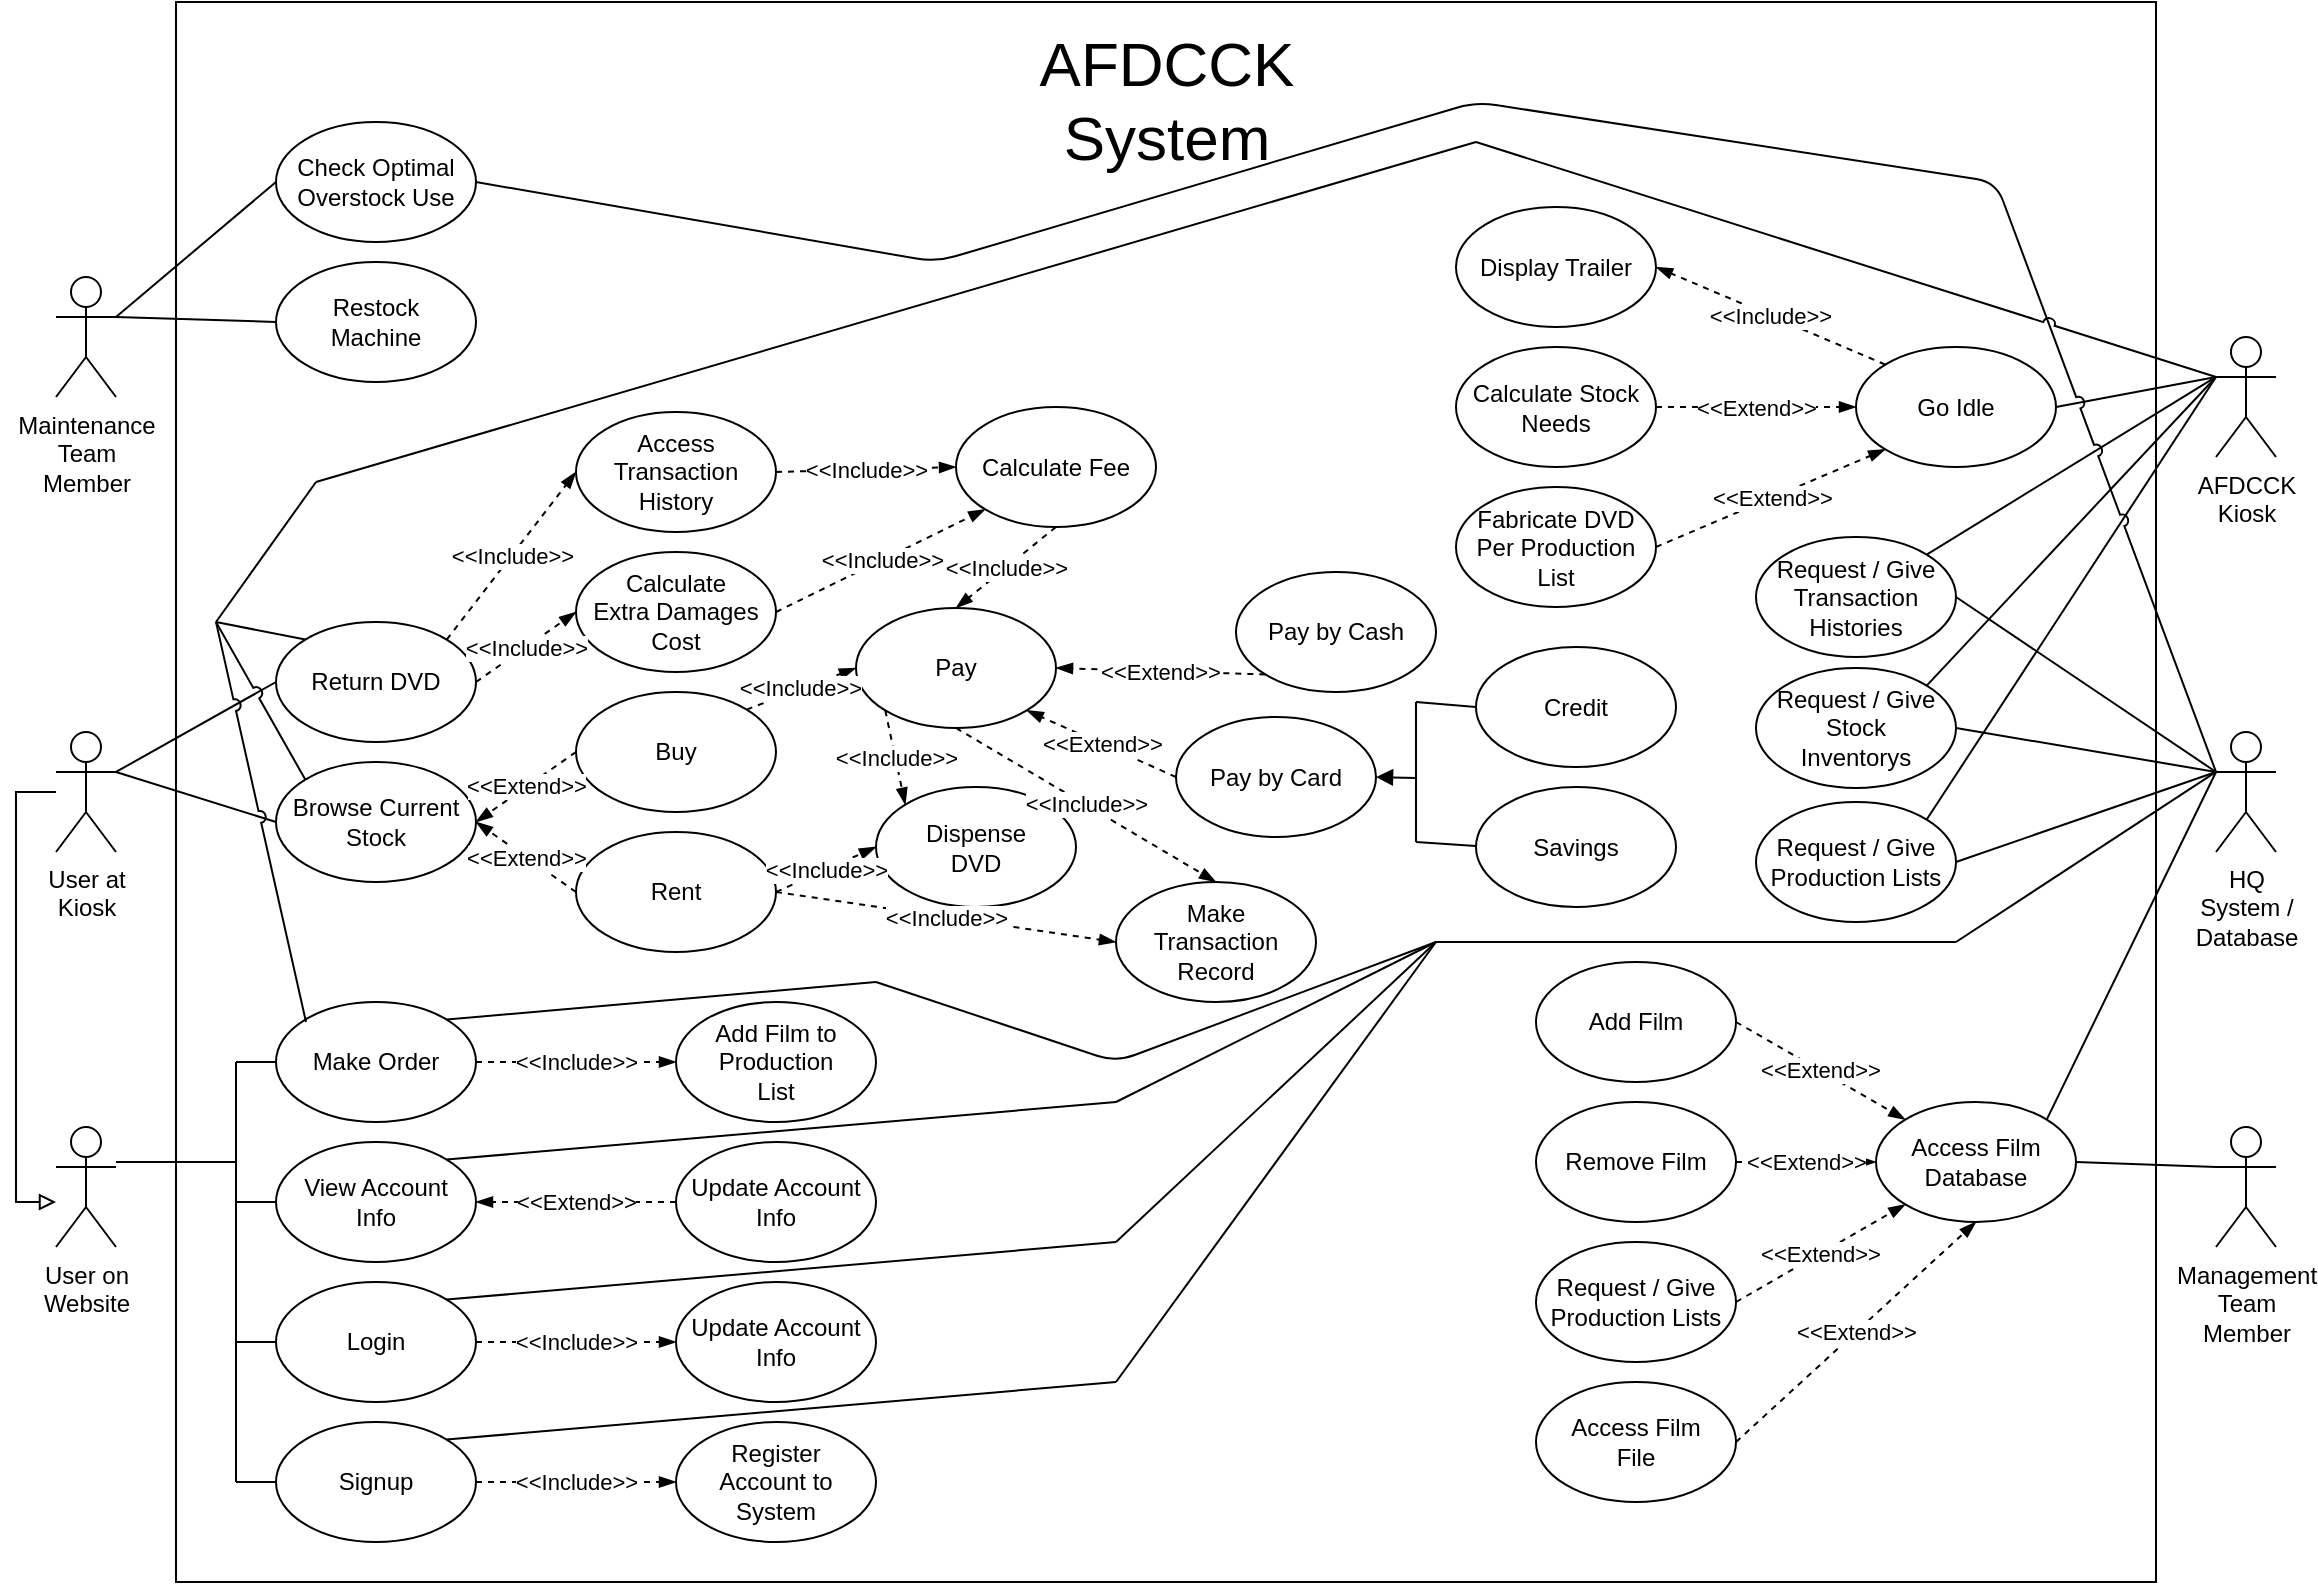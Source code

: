 <mxfile version="11.1.4" type="device"><diagram id="HNkk9e8adSGjgti0aT9R" name="Page-1"><mxGraphModel dx="541" dy="867" grid="1" gridSize="10" guides="1" tooltips="1" connect="1" arrows="1" fold="1" page="1" pageScale="1" pageWidth="1169" pageHeight="827" math="0" shadow="0"><root><mxCell id="0"/><mxCell id="1" parent="0"/><mxCell id="YvB0VrbZcB2iBfjgmgOs-208" value="" style="whiteSpace=wrap;html=1;fillColor=none;" parent="1" vertex="1"><mxGeometry x="90" y="20" width="990" height="790" as="geometry"/></mxCell><mxCell id="YvB0VrbZcB2iBfjgmgOs-154" value="Remove Film" style="ellipse;whiteSpace=wrap;html=1;" parent="1" vertex="1"><mxGeometry x="770" y="570" width="100" height="60" as="geometry"/></mxCell><mxCell id="YvB0VrbZcB2iBfjgmgOs-83" value="Request / Give&lt;br&gt;Production Lists" style="ellipse;whiteSpace=wrap;html=1;" parent="1" vertex="1"><mxGeometry x="880" y="420" width="100" height="60" as="geometry"/></mxCell><mxCell id="YvB0VrbZcB2iBfjgmgOs-55" value="Return DVD" style="ellipse;whiteSpace=wrap;html=1;" parent="1" vertex="1"><mxGeometry x="140" y="330" width="100" height="60" as="geometry"/></mxCell><mxCell id="YvB0VrbZcB2iBfjgmgOs-41" value="HQ&lt;br&gt;System /&lt;br&gt;Database" style="shape=umlActor;verticalLabelPosition=bottom;labelBackgroundColor=#ffffff;verticalAlign=top;html=1;outlineConnect=0;" parent="1" vertex="1"><mxGeometry x="1110" y="385" width="30" height="60" as="geometry"/></mxCell><mxCell id="YvB0VrbZcB2iBfjgmgOs-40" value="Management&lt;br&gt;Team&lt;br&gt;Member" style="shape=umlActor;verticalLabelPosition=bottom;labelBackgroundColor=#ffffff;verticalAlign=top;html=1;outlineConnect=0;" parent="1" vertex="1"><mxGeometry x="1110" y="582.5" width="30" height="60" as="geometry"/></mxCell><mxCell id="YvB0VrbZcB2iBfjgmgOs-2" value="AFDCCK&lt;br&gt;Kiosk" style="shape=umlActor;verticalLabelPosition=bottom;labelBackgroundColor=#ffffff;verticalAlign=top;html=1;outlineConnect=0;" parent="1" vertex="1"><mxGeometry x="1110" y="187.5" width="30" height="60" as="geometry"/></mxCell><mxCell id="YvB0VrbZcB2iBfjgmgOs-5" value="Maintenance&lt;br&gt;Team&lt;br&gt;Member" style="shape=umlActor;verticalLabelPosition=bottom;labelBackgroundColor=#ffffff;verticalAlign=top;html=1;outlineConnect=0;" parent="1" vertex="1"><mxGeometry x="30" y="157.5" width="30" height="60" as="geometry"/></mxCell><mxCell id="YvB0VrbZcB2iBfjgmgOs-16" value="User on&lt;br&gt;Website" style="shape=umlActor;verticalLabelPosition=bottom;labelBackgroundColor=#ffffff;verticalAlign=top;html=1;outlineConnect=0;" parent="1" vertex="1"><mxGeometry x="30" y="582.5" width="30" height="60" as="geometry"/></mxCell><mxCell id="YvB0VrbZcB2iBfjgmgOs-46" style="edgeStyle=elbowEdgeStyle;rounded=0;orthogonalLoop=1;jettySize=auto;html=1;endArrow=block;endFill=0;" parent="1" source="YvB0VrbZcB2iBfjgmgOs-35" edge="1"><mxGeometry relative="1" as="geometry"><mxPoint x="30" y="620" as="targetPoint"/><Array as="points"><mxPoint x="10" y="380"/></Array></mxGeometry></mxCell><mxCell id="YvB0VrbZcB2iBfjgmgOs-35" value="User at&lt;br&gt;Kiosk" style="shape=umlActor;verticalLabelPosition=bottom;labelBackgroundColor=#ffffff;verticalAlign=top;html=1;outlineConnect=0;" parent="1" vertex="1"><mxGeometry x="30" y="385" width="30" height="60" as="geometry"/></mxCell><mxCell id="YvB0VrbZcB2iBfjgmgOs-38" value="&lt;font style=&quot;font-size: 31px&quot;&gt;AFDCCK&lt;br&gt;System&lt;/font&gt;" style="text;html=1;resizable=0;points=[];autosize=1;align=center;verticalAlign=top;spacingTop=-4;" parent="1" vertex="1"><mxGeometry x="515" y="30" width="140" height="40" as="geometry"/></mxCell><mxCell id="YvB0VrbZcB2iBfjgmgOs-47" value="Login" style="ellipse;whiteSpace=wrap;html=1;" parent="1" vertex="1"><mxGeometry x="140" y="660" width="100" height="60" as="geometry"/></mxCell><mxCell id="YvB0VrbZcB2iBfjgmgOs-48" value="Signup" style="ellipse;whiteSpace=wrap;html=1;" parent="1" vertex="1"><mxGeometry x="140" y="730" width="100" height="60" as="geometry"/></mxCell><mxCell id="YvB0VrbZcB2iBfjgmgOs-49" value="View Account&lt;br&gt;Info" style="ellipse;whiteSpace=wrap;html=1;" parent="1" vertex="1"><mxGeometry x="140" y="590" width="100" height="60" as="geometry"/></mxCell><mxCell id="YvB0VrbZcB2iBfjgmgOs-50" value="Update Account&lt;br&gt;Info" style="ellipse;whiteSpace=wrap;html=1;" parent="1" vertex="1"><mxGeometry x="340" y="590" width="100" height="60" as="geometry"/></mxCell><mxCell id="YvB0VrbZcB2iBfjgmgOs-51" value="Check Optimal&lt;br&gt;Overstock Use" style="ellipse;whiteSpace=wrap;html=1;" parent="1" vertex="1"><mxGeometry x="140" y="80" width="100" height="60" as="geometry"/></mxCell><mxCell id="YvB0VrbZcB2iBfjgmgOs-52" value="Make Order" style="ellipse;whiteSpace=wrap;html=1;" parent="1" vertex="1"><mxGeometry x="140" y="520" width="100" height="60" as="geometry"/></mxCell><mxCell id="YvB0VrbZcB2iBfjgmgOs-53" value="Access Film&lt;br&gt;Database" style="ellipse;whiteSpace=wrap;html=1;" parent="1" vertex="1"><mxGeometry x="940" y="570" width="100" height="60" as="geometry"/></mxCell><mxCell id="YvB0VrbZcB2iBfjgmgOs-54" value="Browse Current&lt;br&gt;Stock" style="ellipse;whiteSpace=wrap;html=1;" parent="1" vertex="1"><mxGeometry x="140" y="400" width="100" height="60" as="geometry"/></mxCell><mxCell id="YvB0VrbZcB2iBfjgmgOs-56" value="Go Idle" style="ellipse;whiteSpace=wrap;html=1;" parent="1" vertex="1"><mxGeometry x="930" y="192.5" width="100" height="60" as="geometry"/></mxCell><mxCell id="YvB0VrbZcB2iBfjgmgOs-57" value="Display Trailer" style="ellipse;whiteSpace=wrap;html=1;" parent="1" vertex="1"><mxGeometry x="730" y="122.5" width="100" height="60" as="geometry"/></mxCell><mxCell id="YvB0VrbZcB2iBfjgmgOs-59" value="Calculate Stock&lt;br&gt;Needs" style="ellipse;whiteSpace=wrap;html=1;" parent="1" vertex="1"><mxGeometry x="730" y="192.5" width="100" height="60" as="geometry"/></mxCell><mxCell id="YvB0VrbZcB2iBfjgmgOs-61" value="Fabricate DVD&lt;br&gt;Per Production&lt;br&gt;List" style="ellipse;whiteSpace=wrap;html=1;" parent="1" vertex="1"><mxGeometry x="730" y="262.5" width="100" height="60" as="geometry"/></mxCell><mxCell id="YvB0VrbZcB2iBfjgmgOs-63" value="Access Transaction&lt;br&gt;History" style="ellipse;whiteSpace=wrap;html=1;" parent="1" vertex="1"><mxGeometry x="290" y="225" width="100" height="60" as="geometry"/></mxCell><mxCell id="YvB0VrbZcB2iBfjgmgOs-64" value="Buy" style="ellipse;whiteSpace=wrap;html=1;" parent="1" vertex="1"><mxGeometry x="290" y="365" width="100" height="60" as="geometry"/></mxCell><mxCell id="YvB0VrbZcB2iBfjgmgOs-65" value="Rent" style="ellipse;whiteSpace=wrap;html=1;" parent="1" vertex="1"><mxGeometry x="290" y="435" width="100" height="60" as="geometry"/></mxCell><mxCell id="YvB0VrbZcB2iBfjgmgOs-66" value="Dispense&lt;br&gt;DVD" style="ellipse;whiteSpace=wrap;html=1;" parent="1" vertex="1"><mxGeometry x="440" y="412.5" width="100" height="60" as="geometry"/></mxCell><mxCell id="YvB0VrbZcB2iBfjgmgOs-73" value="" style="endArrow=none;html=1;" parent="1" edge="1"><mxGeometry width="50" height="50" relative="1" as="geometry"><mxPoint x="120" y="600" as="sourcePoint"/><mxPoint x="60" y="600" as="targetPoint"/></mxGeometry></mxCell><mxCell id="YvB0VrbZcB2iBfjgmgOs-75" value="" style="endArrow=none;html=1;exitX=1;exitY=0.333;exitDx=0;exitDy=0;exitPerimeter=0;entryX=0;entryY=0.5;entryDx=0;entryDy=0;" parent="1" source="YvB0VrbZcB2iBfjgmgOs-35" target="YvB0VrbZcB2iBfjgmgOs-55" edge="1"><mxGeometry width="50" height="50" relative="1" as="geometry"><mxPoint x="60" y="400" as="sourcePoint"/><mxPoint x="120" y="400" as="targetPoint"/></mxGeometry></mxCell><mxCell id="YvB0VrbZcB2iBfjgmgOs-78" value="" style="endArrow=none;html=1;exitX=1;exitY=0.5;exitDx=0;exitDy=0;entryX=0;entryY=0.333;entryDx=0;entryDy=0;entryPerimeter=0;" parent="1" source="YvB0VrbZcB2iBfjgmgOs-53" target="YvB0VrbZcB2iBfjgmgOs-40" edge="1"><mxGeometry width="50" height="50" relative="1" as="geometry"><mxPoint x="1050" y="600" as="sourcePoint"/><mxPoint x="1120" y="620" as="targetPoint"/></mxGeometry></mxCell><mxCell id="YvB0VrbZcB2iBfjgmgOs-80" value="" style="endArrow=none;html=1;" parent="1" edge="1"><mxGeometry width="50" height="50" relative="1" as="geometry"><mxPoint x="120" y="600" as="sourcePoint"/><mxPoint x="120" y="550" as="targetPoint"/></mxGeometry></mxCell><mxCell id="YvB0VrbZcB2iBfjgmgOs-81" value="" style="endArrow=none;html=1;" parent="1" edge="1"><mxGeometry width="50" height="50" relative="1" as="geometry"><mxPoint x="120" y="760" as="sourcePoint"/><mxPoint x="120" y="600" as="targetPoint"/></mxGeometry></mxCell><mxCell id="YvB0VrbZcB2iBfjgmgOs-82" value="Request / Give&lt;br&gt;Transaction&lt;br&gt;Histories" style="ellipse;whiteSpace=wrap;html=1;" parent="1" vertex="1"><mxGeometry x="880" y="287.5" width="100" height="60" as="geometry"/></mxCell><mxCell id="YvB0VrbZcB2iBfjgmgOs-84" value="Restock&lt;br&gt;Machine" style="ellipse;whiteSpace=wrap;html=1;" parent="1" vertex="1"><mxGeometry x="140" y="150" width="100" height="60" as="geometry"/></mxCell><mxCell id="YvB0VrbZcB2iBfjgmgOs-85" value="Request / Give&lt;br&gt;Production Lists" style="ellipse;whiteSpace=wrap;html=1;" parent="1" vertex="1"><mxGeometry x="770" y="640" width="100" height="60" as="geometry"/></mxCell><mxCell id="YvB0VrbZcB2iBfjgmgOs-86" value="Add Film" style="ellipse;whiteSpace=wrap;html=1;" parent="1" vertex="1"><mxGeometry x="770" y="500" width="100" height="60" as="geometry"/></mxCell><mxCell id="YvB0VrbZcB2iBfjgmgOs-88" value="Access Film&lt;br&gt;File" style="ellipse;whiteSpace=wrap;html=1;" parent="1" vertex="1"><mxGeometry x="770" y="710" width="100" height="60" as="geometry"/></mxCell><mxCell id="YvB0VrbZcB2iBfjgmgOs-89" value="Pay by Card" style="ellipse;whiteSpace=wrap;html=1;" parent="1" vertex="1"><mxGeometry x="590" y="377.5" width="100" height="60" as="geometry"/></mxCell><mxCell id="YvB0VrbZcB2iBfjgmgOs-90" value="Savings" style="ellipse;whiteSpace=wrap;html=1;" parent="1" vertex="1"><mxGeometry x="740" y="412.5" width="100" height="60" as="geometry"/></mxCell><mxCell id="YvB0VrbZcB2iBfjgmgOs-91" value="Credit" style="ellipse;whiteSpace=wrap;html=1;" parent="1" vertex="1"><mxGeometry x="740" y="342.5" width="100" height="60" as="geometry"/></mxCell><mxCell id="YvB0VrbZcB2iBfjgmgOs-92" value="Pay by Cash" style="ellipse;whiteSpace=wrap;html=1;" parent="1" vertex="1"><mxGeometry x="620" y="305" width="100" height="60" as="geometry"/></mxCell><mxCell id="YvB0VrbZcB2iBfjgmgOs-93" value="Add Film to&lt;br&gt;Production&lt;br&gt;List" style="ellipse;whiteSpace=wrap;html=1;" parent="1" vertex="1"><mxGeometry x="340" y="520" width="100" height="60" as="geometry"/></mxCell><mxCell id="YvB0VrbZcB2iBfjgmgOs-94" value="Calculate Fee" style="ellipse;whiteSpace=wrap;html=1;" parent="1" vertex="1"><mxGeometry x="480" y="222.5" width="100" height="60" as="geometry"/></mxCell><mxCell id="YvB0VrbZcB2iBfjgmgOs-95" value="Calculate&lt;br&gt;Extra Damages&lt;br&gt;Cost" style="ellipse;whiteSpace=wrap;html=1;" parent="1" vertex="1"><mxGeometry x="290" y="295" width="100" height="60" as="geometry"/></mxCell><mxCell id="YvB0VrbZcB2iBfjgmgOs-97" value="&amp;lt;&amp;lt;Extend&amp;gt;&amp;gt;" style="endArrow=blockThin;dashed=1;html=1;entryX=1;entryY=0.5;entryDx=0;entryDy=0;endFill=1;exitX=0;exitY=0.5;exitDx=0;exitDy=0;" parent="1" source="YvB0VrbZcB2iBfjgmgOs-65" target="YvB0VrbZcB2iBfjgmgOs-54" edge="1"><mxGeometry width="50" height="50" relative="1" as="geometry"><mxPoint x="260" y="465" as="sourcePoint"/><mxPoint x="300" y="480" as="targetPoint"/></mxGeometry></mxCell><mxCell id="YvB0VrbZcB2iBfjgmgOs-100" value="Update Account&lt;br&gt;Info" style="ellipse;whiteSpace=wrap;html=1;" parent="1" vertex="1"><mxGeometry x="340" y="660" width="100" height="60" as="geometry"/></mxCell><mxCell id="YvB0VrbZcB2iBfjgmgOs-106" value="&amp;lt;&amp;lt;Extend&amp;gt;&amp;gt;" style="endArrow=blockThin;dashed=1;html=1;entryX=1;entryY=0.5;entryDx=0;entryDy=0;endFill=1;exitX=0;exitY=0.5;exitDx=0;exitDy=0;" parent="1" source="YvB0VrbZcB2iBfjgmgOs-64" target="YvB0VrbZcB2iBfjgmgOs-54" edge="1"><mxGeometry width="50" height="50" relative="1" as="geometry"><mxPoint x="300" y="475" as="sourcePoint"/><mxPoint x="250" y="440" as="targetPoint"/></mxGeometry></mxCell><mxCell id="YvB0VrbZcB2iBfjgmgOs-108" value="&amp;lt;&amp;lt;Include&amp;gt;&amp;gt;" style="endArrow=blockThin;dashed=1;html=1;entryX=0;entryY=0.5;entryDx=0;entryDy=0;endFill=1;exitX=1;exitY=0.5;exitDx=0;exitDy=0;" parent="1" source="YvB0VrbZcB2iBfjgmgOs-65" target="YvB0VrbZcB2iBfjgmgOs-66" edge="1"><mxGeometry width="50" height="50" relative="1" as="geometry"><mxPoint x="400" y="405" as="sourcePoint"/><mxPoint x="450" y="440" as="targetPoint"/></mxGeometry></mxCell><mxCell id="YvB0VrbZcB2iBfjgmgOs-109" value="" style="endArrow=none;html=1;entryX=0;entryY=0.5;entryDx=0;entryDy=0;" parent="1" target="YvB0VrbZcB2iBfjgmgOs-91" edge="1"><mxGeometry width="50" height="50" relative="1" as="geometry"><mxPoint x="710" y="370" as="sourcePoint"/><mxPoint x="750" y="282.5" as="targetPoint"/></mxGeometry></mxCell><mxCell id="YvB0VrbZcB2iBfjgmgOs-110" value="" style="endArrow=none;html=1;entryX=0;entryY=0.5;entryDx=0;entryDy=0;" parent="1" edge="1"><mxGeometry width="50" height="50" relative="1" as="geometry"><mxPoint x="710" y="440" as="sourcePoint"/><mxPoint x="740" y="442" as="targetPoint"/></mxGeometry></mxCell><mxCell id="YvB0VrbZcB2iBfjgmgOs-111" value="" style="endArrow=block;html=1;entryX=1;entryY=0.5;entryDx=0;entryDy=0;endFill=1;" parent="1" target="YvB0VrbZcB2iBfjgmgOs-89" edge="1"><mxGeometry width="50" height="50" relative="1" as="geometry"><mxPoint x="710" y="408" as="sourcePoint"/><mxPoint x="750" y="452" as="targetPoint"/></mxGeometry></mxCell><mxCell id="YvB0VrbZcB2iBfjgmgOs-112" value="" style="endArrow=none;html=1;" parent="1" edge="1"><mxGeometry width="50" height="50" relative="1" as="geometry"><mxPoint x="710" y="440" as="sourcePoint"/><mxPoint x="710" y="370" as="targetPoint"/></mxGeometry></mxCell><mxCell id="YvB0VrbZcB2iBfjgmgOs-113" value="&amp;lt;&amp;lt;Extend&amp;gt;&amp;gt;" style="endArrow=blockThin;dashed=1;html=1;entryX=1;entryY=0.5;entryDx=0;entryDy=0;endFill=1;exitX=0;exitY=1;exitDx=0;exitDy=0;" parent="1" source="YvB0VrbZcB2iBfjgmgOs-92" target="YvB0VrbZcB2iBfjgmgOs-212" edge="1"><mxGeometry width="50" height="50" relative="1" as="geometry"><mxPoint x="570" y="368" as="sourcePoint"/><mxPoint x="515" y="367.5" as="targetPoint"/></mxGeometry></mxCell><mxCell id="YvB0VrbZcB2iBfjgmgOs-116" value="&amp;lt;&amp;lt;Extend&amp;gt;&amp;gt;" style="endArrow=blockThin;dashed=1;html=1;endFill=1;exitX=0;exitY=0.5;exitDx=0;exitDy=0;entryX=1;entryY=1;entryDx=0;entryDy=0;" parent="1" source="YvB0VrbZcB2iBfjgmgOs-89" target="YvB0VrbZcB2iBfjgmgOs-212" edge="1"><mxGeometry width="50" height="50" relative="1" as="geometry"><mxPoint x="570" y="370" as="sourcePoint"/><mxPoint x="550" y="297.5" as="targetPoint"/></mxGeometry></mxCell><mxCell id="YvB0VrbZcB2iBfjgmgOs-119" value="&amp;lt;&amp;lt;Include&amp;gt;&amp;gt;" style="endArrow=blockThin;dashed=1;html=1;entryX=0;entryY=0.5;entryDx=0;entryDy=0;endFill=1;exitX=1;exitY=0.5;exitDx=0;exitDy=0;" parent="1" source="YvB0VrbZcB2iBfjgmgOs-63" target="YvB0VrbZcB2iBfjgmgOs-94" edge="1"><mxGeometry width="50" height="50" relative="1" as="geometry"><mxPoint x="400" y="250" as="sourcePoint"/><mxPoint x="450" y="285" as="targetPoint"/></mxGeometry></mxCell><mxCell id="YvB0VrbZcB2iBfjgmgOs-120" value="&amp;lt;&amp;lt;Include&amp;gt;&amp;gt;" style="endArrow=blockThin;dashed=1;html=1;entryX=0;entryY=1;entryDx=0;entryDy=0;endFill=1;exitX=1;exitY=0.5;exitDx=0;exitDy=0;" parent="1" source="YvB0VrbZcB2iBfjgmgOs-95" target="YvB0VrbZcB2iBfjgmgOs-94" edge="1"><mxGeometry width="50" height="50" relative="1" as="geometry"><mxPoint x="400" y="265" as="sourcePoint"/><mxPoint x="450" y="297.5" as="targetPoint"/></mxGeometry></mxCell><mxCell id="YvB0VrbZcB2iBfjgmgOs-121" value="&amp;lt;&amp;lt;Include&amp;gt;&amp;gt;" style="endArrow=blockThin;dashed=1;html=1;entryX=0;entryY=0.5;entryDx=0;entryDy=0;endFill=1;exitX=1;exitY=0;exitDx=0;exitDy=0;" parent="1" source="YvB0VrbZcB2iBfjgmgOs-55" target="YvB0VrbZcB2iBfjgmgOs-63" edge="1"><mxGeometry width="50" height="50" relative="1" as="geometry"><mxPoint x="400" y="335" as="sourcePoint"/><mxPoint x="450" y="297.5" as="targetPoint"/></mxGeometry></mxCell><mxCell id="YvB0VrbZcB2iBfjgmgOs-123" value="" style="endArrow=none;html=1;exitX=0;exitY=0.5;exitDx=0;exitDy=0;" parent="1" source="YvB0VrbZcB2iBfjgmgOs-52" edge="1"><mxGeometry width="50" height="50" relative="1" as="geometry"><mxPoint x="130" y="770" as="sourcePoint"/><mxPoint x="120" y="550" as="targetPoint"/></mxGeometry></mxCell><mxCell id="YvB0VrbZcB2iBfjgmgOs-124" value="" style="endArrow=none;html=1;entryX=0;entryY=0.5;entryDx=0;entryDy=0;" parent="1" target="YvB0VrbZcB2iBfjgmgOs-49" edge="1"><mxGeometry width="50" height="50" relative="1" as="geometry"><mxPoint x="120" y="620" as="sourcePoint"/><mxPoint x="130" y="560" as="targetPoint"/></mxGeometry></mxCell><mxCell id="YvB0VrbZcB2iBfjgmgOs-125" value="" style="endArrow=none;html=1;exitX=0;exitY=0.5;exitDx=0;exitDy=0;" parent="1" source="YvB0VrbZcB2iBfjgmgOs-47" edge="1"><mxGeometry width="50" height="50" relative="1" as="geometry"><mxPoint x="160" y="570" as="sourcePoint"/><mxPoint x="120" y="690" as="targetPoint"/></mxGeometry></mxCell><mxCell id="YvB0VrbZcB2iBfjgmgOs-126" value="" style="endArrow=none;html=1;exitX=0;exitY=0.5;exitDx=0;exitDy=0;" parent="1" source="YvB0VrbZcB2iBfjgmgOs-48" edge="1"><mxGeometry width="50" height="50" relative="1" as="geometry"><mxPoint x="170" y="580" as="sourcePoint"/><mxPoint x="120" y="760" as="targetPoint"/></mxGeometry></mxCell><mxCell id="YvB0VrbZcB2iBfjgmgOs-127" value="&amp;lt;&amp;lt;Include&amp;gt;&amp;gt;" style="endArrow=blockThin;dashed=1;html=1;entryX=0;entryY=0.5;entryDx=0;entryDy=0;endFill=1;exitX=1;exitY=0.5;exitDx=0;exitDy=0;" parent="1" source="YvB0VrbZcB2iBfjgmgOs-52" target="YvB0VrbZcB2iBfjgmgOs-93" edge="1"><mxGeometry width="50" height="50" relative="1" as="geometry"><mxPoint x="400" y="475" as="sourcePoint"/><mxPoint x="450" y="440" as="targetPoint"/></mxGeometry></mxCell><mxCell id="YvB0VrbZcB2iBfjgmgOs-128" value="&amp;lt;&amp;lt;Include&amp;gt;&amp;gt;" style="endArrow=blockThin;dashed=1;html=1;entryX=0;entryY=0.5;entryDx=0;entryDy=0;endFill=1;exitX=1;exitY=0.5;exitDx=0;exitDy=0;" parent="1" source="YvB0VrbZcB2iBfjgmgOs-47" target="YvB0VrbZcB2iBfjgmgOs-100" edge="1"><mxGeometry width="50" height="50" relative="1" as="geometry"><mxPoint x="250" y="560" as="sourcePoint"/><mxPoint x="350" y="560" as="targetPoint"/></mxGeometry></mxCell><mxCell id="YvB0VrbZcB2iBfjgmgOs-129" value="Register&lt;br&gt;Account to&lt;br&gt;System" style="ellipse;whiteSpace=wrap;html=1;" parent="1" vertex="1"><mxGeometry x="340" y="730" width="100" height="60" as="geometry"/></mxCell><mxCell id="YvB0VrbZcB2iBfjgmgOs-131" value="&amp;lt;&amp;lt;Include&amp;gt;&amp;gt;" style="endArrow=blockThin;dashed=1;html=1;entryX=0;entryY=0.5;entryDx=0;entryDy=0;endFill=1;exitX=1;exitY=0.5;exitDx=0;exitDy=0;" parent="1" source="YvB0VrbZcB2iBfjgmgOs-48" target="YvB0VrbZcB2iBfjgmgOs-129" edge="1"><mxGeometry width="50" height="50" relative="1" as="geometry"><mxPoint x="250" y="700" as="sourcePoint"/><mxPoint x="350" y="700" as="targetPoint"/></mxGeometry></mxCell><mxCell id="YvB0VrbZcB2iBfjgmgOs-153" value="&amp;lt;&amp;lt;Extend&amp;gt;&amp;gt;" style="endArrow=blockThin;dashed=1;html=1;entryX=0;entryY=0;entryDx=0;entryDy=0;endFill=1;exitX=1;exitY=0.5;exitDx=0;exitDy=0;" parent="1" source="YvB0VrbZcB2iBfjgmgOs-86" target="YvB0VrbZcB2iBfjgmgOs-53" edge="1"><mxGeometry width="50" height="50" relative="1" as="geometry"><mxPoint x="614.563" y="368.664" as="sourcePoint"/><mxPoint x="550" y="440" as="targetPoint"/></mxGeometry></mxCell><mxCell id="YvB0VrbZcB2iBfjgmgOs-155" value="&amp;lt;&amp;lt;Extend&amp;gt;&amp;gt;" style="endArrow=blockThin;dashed=1;html=1;entryX=0;entryY=0.5;entryDx=0;entryDy=0;endFill=1;exitX=1;exitY=0.5;exitDx=0;exitDy=0;" parent="1" source="YvB0VrbZcB2iBfjgmgOs-154" target="YvB0VrbZcB2iBfjgmgOs-53" edge="1"><mxGeometry width="50" height="50" relative="1" as="geometry"><mxPoint x="890.0" y="540" as="sourcePoint"/><mxPoint x="954.563" y="588.836" as="targetPoint"/></mxGeometry></mxCell><mxCell id="YvB0VrbZcB2iBfjgmgOs-157" value="&amp;lt;&amp;lt;Extend&amp;gt;&amp;gt;" style="endArrow=blockThin;dashed=1;html=1;entryX=0;entryY=1;entryDx=0;entryDy=0;endFill=1;exitX=1;exitY=0.5;exitDx=0;exitDy=0;" parent="1" source="YvB0VrbZcB2iBfjgmgOs-85" target="YvB0VrbZcB2iBfjgmgOs-53" edge="1"><mxGeometry width="50" height="50" relative="1" as="geometry"><mxPoint x="880" y="610" as="sourcePoint"/><mxPoint x="950" y="610" as="targetPoint"/></mxGeometry></mxCell><mxCell id="YvB0VrbZcB2iBfjgmgOs-158" value="&amp;lt;&amp;lt;Extend&amp;gt;&amp;gt;" style="endArrow=blockThin;dashed=1;html=1;entryX=0.5;entryY=1;entryDx=0;entryDy=0;endFill=1;exitX=1;exitY=0.5;exitDx=0;exitDy=0;" parent="1" source="YvB0VrbZcB2iBfjgmgOs-88" target="YvB0VrbZcB2iBfjgmgOs-53" edge="1"><mxGeometry width="50" height="50" relative="1" as="geometry"><mxPoint x="880" y="680" as="sourcePoint"/><mxPoint x="964.577" y="631.172" as="targetPoint"/></mxGeometry></mxCell><mxCell id="YvB0VrbZcB2iBfjgmgOs-159" value="&amp;lt;&amp;lt;Extend&amp;gt;&amp;gt;" style="endArrow=blockThin;dashed=1;html=1;entryX=1;entryY=0.5;entryDx=0;entryDy=0;endFill=1;exitX=0;exitY=0.5;exitDx=0;exitDy=0;" parent="1" source="YvB0VrbZcB2iBfjgmgOs-50" target="YvB0VrbZcB2iBfjgmgOs-49" edge="1"><mxGeometry width="50" height="50" relative="1" as="geometry"><mxPoint x="890" y="690" as="sourcePoint"/><mxPoint x="974.577" y="641.172" as="targetPoint"/></mxGeometry></mxCell><mxCell id="YvB0VrbZcB2iBfjgmgOs-168" value="&amp;lt;&amp;lt;Include&amp;gt;&amp;gt;" style="endArrow=blockThin;dashed=1;html=1;entryX=1;entryY=0.5;entryDx=0;entryDy=0;endFill=1;exitX=0;exitY=0;exitDx=0;exitDy=0;" parent="1" source="YvB0VrbZcB2iBfjgmgOs-56" target="YvB0VrbZcB2iBfjgmgOs-57" edge="1"><mxGeometry width="50" height="50" relative="1" as="geometry"><mxPoint x="250" y="370" as="sourcePoint"/><mxPoint x="300" y="265" as="targetPoint"/></mxGeometry></mxCell><mxCell id="YvB0VrbZcB2iBfjgmgOs-169" value="&amp;lt;&amp;lt;Extend&amp;gt;&amp;gt;" style="endArrow=blockThin;dashed=1;html=1;entryX=0;entryY=0.5;entryDx=0;entryDy=0;endFill=1;exitX=1;exitY=0.5;exitDx=0;exitDy=0;" parent="1" source="YvB0VrbZcB2iBfjgmgOs-59" target="YvB0VrbZcB2iBfjgmgOs-56" edge="1"><mxGeometry width="50" height="50" relative="1" as="geometry"><mxPoint x="300" y="335" as="sourcePoint"/><mxPoint x="250" y="370" as="targetPoint"/></mxGeometry></mxCell><mxCell id="YvB0VrbZcB2iBfjgmgOs-170" value="&amp;lt;&amp;lt;Extend&amp;gt;&amp;gt;" style="endArrow=blockThin;dashed=1;html=1;entryX=0;entryY=1;entryDx=0;entryDy=0;endFill=1;exitX=1;exitY=0.5;exitDx=0;exitDy=0;" parent="1" source="YvB0VrbZcB2iBfjgmgOs-61" target="YvB0VrbZcB2iBfjgmgOs-56" edge="1"><mxGeometry width="50" height="50" relative="1" as="geometry"><mxPoint x="890.0" y="232.5" as="sourcePoint"/><mxPoint x="940.0" y="232.5" as="targetPoint"/></mxGeometry></mxCell><mxCell id="YvB0VrbZcB2iBfjgmgOs-171" value="&amp;lt;&amp;lt;Include&amp;gt;&amp;gt;" style="endArrow=blockThin;dashed=1;html=1;entryX=0;entryY=0.5;entryDx=0;entryDy=0;endFill=1;exitX=1;exitY=0.5;exitDx=0;exitDy=0;" parent="1" source="YvB0VrbZcB2iBfjgmgOs-55" target="YvB0VrbZcB2iBfjgmgOs-95" edge="1"><mxGeometry width="50" height="50" relative="1" as="geometry"><mxPoint x="250" y="370" as="sourcePoint"/><mxPoint x="300" y="265" as="targetPoint"/></mxGeometry></mxCell><mxCell id="YvB0VrbZcB2iBfjgmgOs-175" value="" style="endArrow=none;html=1;exitX=1;exitY=0;exitDx=0;exitDy=0;fontStyle=1" parent="1" source="YvB0VrbZcB2iBfjgmgOs-48" edge="1"><mxGeometry width="50" height="50" relative="1" as="geometry"><mxPoint x="515" y="662.5" as="sourcePoint"/><mxPoint x="560" y="710" as="targetPoint"/></mxGeometry></mxCell><mxCell id="YvB0VrbZcB2iBfjgmgOs-176" value="" style="endArrow=none;html=1;exitX=1;exitY=0;exitDx=0;exitDy=0;" parent="1" source="YvB0VrbZcB2iBfjgmgOs-47" edge="1"><mxGeometry width="50" height="50" relative="1" as="geometry"><mxPoint x="229.923" y="748.828" as="sourcePoint"/><mxPoint x="560" y="640" as="targetPoint"/></mxGeometry></mxCell><mxCell id="YvB0VrbZcB2iBfjgmgOs-177" value="" style="endArrow=none;html=1;exitX=1;exitY=0;exitDx=0;exitDy=0;fontStyle=1" parent="1" source="YvB0VrbZcB2iBfjgmgOs-49" edge="1"><mxGeometry width="50" height="50" relative="1" as="geometry"><mxPoint x="235.423" y="678.828" as="sourcePoint"/><mxPoint x="560" y="570" as="targetPoint"/></mxGeometry></mxCell><mxCell id="YvB0VrbZcB2iBfjgmgOs-178" value="" style="endArrow=none;html=1;exitX=1;exitY=0;exitDx=0;exitDy=0;" parent="1" source="YvB0VrbZcB2iBfjgmgOs-52" edge="1"><mxGeometry width="50" height="50" relative="1" as="geometry"><mxPoint x="235.423" y="608.828" as="sourcePoint"/><mxPoint x="440" y="510" as="targetPoint"/></mxGeometry></mxCell><mxCell id="YvB0VrbZcB2iBfjgmgOs-179" value="" style="endArrow=none;html=1;" parent="1" edge="1"><mxGeometry width="50" height="50" relative="1" as="geometry"><mxPoint x="720" y="490" as="sourcePoint"/><mxPoint x="980" y="490" as="targetPoint"/></mxGeometry></mxCell><mxCell id="YvB0VrbZcB2iBfjgmgOs-180" value="" style="endArrow=none;html=1;" parent="1" edge="1"><mxGeometry width="50" height="50" relative="1" as="geometry"><mxPoint x="440" y="510" as="sourcePoint"/><mxPoint x="720" y="490" as="targetPoint"/><Array as="points"><mxPoint x="560" y="550"/></Array></mxGeometry></mxCell><mxCell id="YvB0VrbZcB2iBfjgmgOs-181" value="" style="endArrow=none;html=1;" parent="1" edge="1"><mxGeometry width="50" height="50" relative="1" as="geometry"><mxPoint x="560" y="570" as="sourcePoint"/><mxPoint x="720" y="490" as="targetPoint"/></mxGeometry></mxCell><mxCell id="YvB0VrbZcB2iBfjgmgOs-182" value="" style="endArrow=none;html=1;" parent="1" edge="1"><mxGeometry width="50" height="50" relative="1" as="geometry"><mxPoint x="560" y="640" as="sourcePoint"/><mxPoint x="720" y="490" as="targetPoint"/></mxGeometry></mxCell><mxCell id="YvB0VrbZcB2iBfjgmgOs-183" value="" style="endArrow=none;html=1;" parent="1" edge="1"><mxGeometry width="50" height="50" relative="1" as="geometry"><mxPoint x="560" y="710" as="sourcePoint"/><mxPoint x="720" y="490" as="targetPoint"/></mxGeometry></mxCell><mxCell id="YvB0VrbZcB2iBfjgmgOs-184" value="" style="endArrow=none;html=1;entryX=0;entryY=0.333;entryDx=0;entryDy=0;entryPerimeter=0;" parent="1" target="YvB0VrbZcB2iBfjgmgOs-41" edge="1"><mxGeometry width="50" height="50" relative="1" as="geometry"><mxPoint x="980" y="490" as="sourcePoint"/><mxPoint x="990" y="500" as="targetPoint"/></mxGeometry></mxCell><mxCell id="YvB0VrbZcB2iBfjgmgOs-185" value="" style="endArrow=none;html=1;entryX=0;entryY=0.333;entryDx=0;entryDy=0;entryPerimeter=0;exitX=1;exitY=0;exitDx=0;exitDy=0;" parent="1" source="YvB0VrbZcB2iBfjgmgOs-53" target="YvB0VrbZcB2iBfjgmgOs-41" edge="1"><mxGeometry width="50" height="50" relative="1" as="geometry"><mxPoint x="990" y="500" as="sourcePoint"/><mxPoint x="1120" y="415" as="targetPoint"/></mxGeometry></mxCell><mxCell id="YvB0VrbZcB2iBfjgmgOs-186" value="" style="endArrow=none;html=1;exitX=0;exitY=0.333;exitDx=0;exitDy=0;entryX=1;entryY=0.5;entryDx=0;entryDy=0;exitPerimeter=0;" parent="1" source="YvB0VrbZcB2iBfjgmgOs-41" target="YvB0VrbZcB2iBfjgmgOs-82" edge="1"><mxGeometry width="50" height="50" relative="1" as="geometry"><mxPoint x="1035.355" y="588.787" as="sourcePoint"/><mxPoint x="1060" y="400" as="targetPoint"/></mxGeometry></mxCell><mxCell id="YvB0VrbZcB2iBfjgmgOs-187" value="" style="endArrow=none;html=1;entryX=1;entryY=0.5;entryDx=0;entryDy=0;exitX=0;exitY=0.333;exitDx=0;exitDy=0;exitPerimeter=0;" parent="1" source="YvB0VrbZcB2iBfjgmgOs-41" target="YvB0VrbZcB2iBfjgmgOs-83" edge="1"><mxGeometry width="50" height="50" relative="1" as="geometry"><mxPoint x="1050" y="430" as="sourcePoint"/><mxPoint x="990" y="390" as="targetPoint"/></mxGeometry></mxCell><mxCell id="YvB0VrbZcB2iBfjgmgOs-188" value="" style="endArrow=none;html=1;entryX=0;entryY=0.333;entryDx=0;entryDy=0;exitX=1;exitY=0;exitDx=0;exitDy=0;entryPerimeter=0;" parent="1" source="YvB0VrbZcB2iBfjgmgOs-82" target="YvB0VrbZcB2iBfjgmgOs-2" edge="1"><mxGeometry width="50" height="50" relative="1" as="geometry"><mxPoint x="1060" y="440" as="sourcePoint"/><mxPoint x="990" y="460" as="targetPoint"/></mxGeometry></mxCell><mxCell id="YvB0VrbZcB2iBfjgmgOs-189" value="" style="endArrow=none;html=1;entryX=0;entryY=0.333;entryDx=0;entryDy=0;exitX=1;exitY=0;exitDx=0;exitDy=0;entryPerimeter=0;" parent="1" source="YvB0VrbZcB2iBfjgmgOs-83" target="YvB0VrbZcB2iBfjgmgOs-2" edge="1"><mxGeometry width="50" height="50" relative="1" as="geometry"><mxPoint x="975.355" y="368.787" as="sourcePoint"/><mxPoint x="1120" y="217.5" as="targetPoint"/></mxGeometry></mxCell><mxCell id="YvB0VrbZcB2iBfjgmgOs-190" value="" style="endArrow=none;html=1;exitX=1;exitY=0.5;exitDx=0;exitDy=0;entryX=0;entryY=0.333;entryDx=0;entryDy=0;entryPerimeter=0;" parent="1" source="YvB0VrbZcB2iBfjgmgOs-56" target="YvB0VrbZcB2iBfjgmgOs-2" edge="1"><mxGeometry width="50" height="50" relative="1" as="geometry"><mxPoint x="975.355" y="438.787" as="sourcePoint"/><mxPoint x="1050" y="170" as="targetPoint"/></mxGeometry></mxCell><mxCell id="YvB0VrbZcB2iBfjgmgOs-191" value="" style="endArrow=none;html=1;exitX=1;exitY=0.333;exitDx=0;exitDy=0;exitPerimeter=0;entryX=0;entryY=0.5;entryDx=0;entryDy=0;" parent="1" source="YvB0VrbZcB2iBfjgmgOs-35" target="YvB0VrbZcB2iBfjgmgOs-54" edge="1"><mxGeometry width="50" height="50" relative="1" as="geometry"><mxPoint x="70" y="415" as="sourcePoint"/><mxPoint x="150" y="370" as="targetPoint"/></mxGeometry></mxCell><mxCell id="YvB0VrbZcB2iBfjgmgOs-192" value="" style="endArrow=none;html=1;exitX=1;exitY=0.333;exitDx=0;exitDy=0;exitPerimeter=0;entryX=0;entryY=0.5;entryDx=0;entryDy=0;" parent="1" source="YvB0VrbZcB2iBfjgmgOs-5" target="YvB0VrbZcB2iBfjgmgOs-84" edge="1"><mxGeometry width="50" height="50" relative="1" as="geometry"><mxPoint x="70" y="415" as="sourcePoint"/><mxPoint x="150" y="370" as="targetPoint"/></mxGeometry></mxCell><mxCell id="YvB0VrbZcB2iBfjgmgOs-193" value="" style="endArrow=none;html=1;exitX=1;exitY=0.333;exitDx=0;exitDy=0;exitPerimeter=0;entryX=0;entryY=0.5;entryDx=0;entryDy=0;" parent="1" source="YvB0VrbZcB2iBfjgmgOs-5" target="YvB0VrbZcB2iBfjgmgOs-51" edge="1"><mxGeometry width="50" height="50" relative="1" as="geometry"><mxPoint x="70" y="187.5" as="sourcePoint"/><mxPoint x="150" y="190" as="targetPoint"/></mxGeometry></mxCell><mxCell id="YvB0VrbZcB2iBfjgmgOs-194" value="" style="endArrow=none;html=1;entryX=1;entryY=0.5;entryDx=0;entryDy=0;exitX=0;exitY=0.333;exitDx=0;exitDy=0;exitPerimeter=0;jumpStyle=arc;" parent="1" source="YvB0VrbZcB2iBfjgmgOs-41" target="YvB0VrbZcB2iBfjgmgOs-51" edge="1"><mxGeometry width="50" height="50" relative="1" as="geometry"><mxPoint x="1070" y="320" as="sourcePoint"/><mxPoint x="150" y="120" as="targetPoint"/><Array as="points"><mxPoint x="1000" y="110"/><mxPoint x="740" y="70"/><mxPoint x="470" y="150"/></Array></mxGeometry></mxCell><mxCell id="YvB0VrbZcB2iBfjgmgOs-195" value="Request / Give&lt;br&gt;Stock&lt;br&gt;Inventorys" style="ellipse;whiteSpace=wrap;html=1;" parent="1" vertex="1"><mxGeometry x="880" y="353" width="100" height="60" as="geometry"/></mxCell><mxCell id="YvB0VrbZcB2iBfjgmgOs-196" value="" style="endArrow=none;html=1;exitX=1;exitY=0;exitDx=0;exitDy=0;entryX=0;entryY=0.333;entryDx=0;entryDy=0;entryPerimeter=0;" parent="1" source="YvB0VrbZcB2iBfjgmgOs-195" target="YvB0VrbZcB2iBfjgmgOs-2" edge="1"><mxGeometry width="50" height="50" relative="1" as="geometry"><mxPoint x="975.355" y="438.787" as="sourcePoint"/><mxPoint x="1110" y="210" as="targetPoint"/></mxGeometry></mxCell><mxCell id="YvB0VrbZcB2iBfjgmgOs-198" value="" style="endArrow=none;html=1;exitX=0;exitY=0.333;exitDx=0;exitDy=0;entryX=1;entryY=0.5;entryDx=0;entryDy=0;exitPerimeter=0;" parent="1" source="YvB0VrbZcB2iBfjgmgOs-41" target="YvB0VrbZcB2iBfjgmgOs-195" edge="1"><mxGeometry width="50" height="50" relative="1" as="geometry"><mxPoint x="1120" y="415" as="sourcePoint"/><mxPoint x="990.0" y="327.5" as="targetPoint"/></mxGeometry></mxCell><mxCell id="YvB0VrbZcB2iBfjgmgOs-199" value="" style="endArrow=none;html=1;" parent="1" edge="1"><mxGeometry width="50" height="50" relative="1" as="geometry"><mxPoint x="740" y="90" as="sourcePoint"/><mxPoint x="160" y="260" as="targetPoint"/></mxGeometry></mxCell><mxCell id="YvB0VrbZcB2iBfjgmgOs-200" value="" style="endArrow=none;html=1;jumpStyle=arc;" parent="1" edge="1"><mxGeometry width="50" height="50" relative="1" as="geometry"><mxPoint x="155" y="530" as="sourcePoint"/><mxPoint x="110" y="330" as="targetPoint"/></mxGeometry></mxCell><mxCell id="YvB0VrbZcB2iBfjgmgOs-203" value="" style="endArrow=none;html=1;jumpStyle=arc;" parent="1" edge="1"><mxGeometry width="50" height="50" relative="1" as="geometry"><mxPoint x="110" y="330" as="sourcePoint"/><mxPoint x="160" y="260" as="targetPoint"/></mxGeometry></mxCell><mxCell id="YvB0VrbZcB2iBfjgmgOs-207" value="" style="endArrow=none;html=1;entryX=0;entryY=0.333;entryDx=0;entryDy=0;entryPerimeter=0;jumpStyle=arc;" parent="1" target="YvB0VrbZcB2iBfjgmgOs-2" edge="1"><mxGeometry width="50" height="50" relative="1" as="geometry"><mxPoint x="740" y="90" as="sourcePoint"/><mxPoint x="170" y="270" as="targetPoint"/></mxGeometry></mxCell><mxCell id="YvB0VrbZcB2iBfjgmgOs-212" value="Pay" style="ellipse;whiteSpace=wrap;html=1;" parent="1" vertex="1"><mxGeometry x="430" y="323" width="100" height="60" as="geometry"/></mxCell><mxCell id="YvB0VrbZcB2iBfjgmgOs-213" value="&amp;lt;&amp;lt;Include&amp;gt;&amp;gt;" style="endArrow=blockThin;dashed=1;html=1;endFill=1;exitX=1;exitY=0;exitDx=0;exitDy=0;entryX=0;entryY=0.5;entryDx=0;entryDy=0;" parent="1" source="YvB0VrbZcB2iBfjgmgOs-64" target="YvB0VrbZcB2iBfjgmgOs-212" edge="1"><mxGeometry width="50" height="50" relative="1" as="geometry"><mxPoint x="400" y="405" as="sourcePoint"/><mxPoint x="445" y="374" as="targetPoint"/></mxGeometry></mxCell><mxCell id="YvB0VrbZcB2iBfjgmgOs-214" value="" style="endArrow=none;html=1;exitX=0;exitY=0;exitDx=0;exitDy=0;" parent="1" source="YvB0VrbZcB2iBfjgmgOs-55" edge="1"><mxGeometry width="50" height="50" relative="1" as="geometry"><mxPoint x="10" y="880" as="sourcePoint"/><mxPoint x="110" y="330" as="targetPoint"/></mxGeometry></mxCell><mxCell id="YvB0VrbZcB2iBfjgmgOs-215" value="" style="endArrow=none;html=1;exitX=0;exitY=0;exitDx=0;exitDy=0;jumpStyle=arc;" parent="1" source="YvB0VrbZcB2iBfjgmgOs-54" edge="1"><mxGeometry width="50" height="50" relative="1" as="geometry"><mxPoint x="150" y="370" as="sourcePoint"/><mxPoint x="110" y="330" as="targetPoint"/></mxGeometry></mxCell><mxCell id="YvB0VrbZcB2iBfjgmgOs-217" value="&amp;lt;&amp;lt;Include&amp;gt;&amp;gt;" style="endArrow=blockThin;dashed=1;html=1;entryX=0.5;entryY=0;entryDx=0;entryDy=0;endFill=1;exitX=0.5;exitY=1;exitDx=0;exitDy=0;" parent="1" source="YvB0VrbZcB2iBfjgmgOs-212" target="YvB0VrbZcB2iBfjgmgOs-219" edge="1"><mxGeometry width="50" height="50" relative="1" as="geometry"><mxPoint x="235.355" y="348.787" as="sourcePoint"/><mxPoint x="300" y="265" as="targetPoint"/></mxGeometry></mxCell><mxCell id="YvB0VrbZcB2iBfjgmgOs-219" value="Make&lt;br&gt;Transaction&lt;br&gt;Record" style="ellipse;whiteSpace=wrap;html=1;" parent="1" vertex="1"><mxGeometry x="560" y="460" width="100" height="60" as="geometry"/></mxCell><mxCell id="YvB0VrbZcB2iBfjgmgOs-220" value="&amp;lt;&amp;lt;Include&amp;gt;&amp;gt;" style="endArrow=blockThin;dashed=1;html=1;entryX=0;entryY=0.5;entryDx=0;entryDy=0;endFill=1;exitX=1;exitY=0.5;exitDx=0;exitDy=0;" parent="1" source="YvB0VrbZcB2iBfjgmgOs-65" target="YvB0VrbZcB2iBfjgmgOs-219" edge="1"><mxGeometry width="50" height="50" relative="1" as="geometry"><mxPoint x="400" y="475" as="sourcePoint"/><mxPoint x="450" y="440" as="targetPoint"/></mxGeometry></mxCell><mxCell id="YvB0VrbZcB2iBfjgmgOs-221" value="&amp;lt;&amp;lt;Include&amp;gt;&amp;gt;" style="endArrow=blockThin;dashed=1;html=1;endFill=1;exitX=0.5;exitY=1;exitDx=0;exitDy=0;entryX=0.5;entryY=0;entryDx=0;entryDy=0;" parent="1" source="YvB0VrbZcB2iBfjgmgOs-94" target="YvB0VrbZcB2iBfjgmgOs-212" edge="1"><mxGeometry width="50" height="50" relative="1" as="geometry"><mxPoint x="400" y="405" as="sourcePoint"/><mxPoint x="455" y="384.0" as="targetPoint"/></mxGeometry></mxCell><mxCell id="t5_4cJh99-Jkd2khaEKw-1" value="&amp;lt;&amp;lt;Include&amp;gt;&amp;gt;" style="endArrow=blockThin;dashed=1;html=1;entryX=0;entryY=0;entryDx=0;entryDy=0;endFill=1;exitX=0;exitY=1;exitDx=0;exitDy=0;" edge="1" parent="1" source="YvB0VrbZcB2iBfjgmgOs-212" target="YvB0VrbZcB2iBfjgmgOs-66"><mxGeometry width="50" height="50" relative="1" as="geometry"><mxPoint x="400" y="475" as="sourcePoint"/><mxPoint x="450" y="452.5" as="targetPoint"/></mxGeometry></mxCell></root></mxGraphModel></diagram></mxfile>